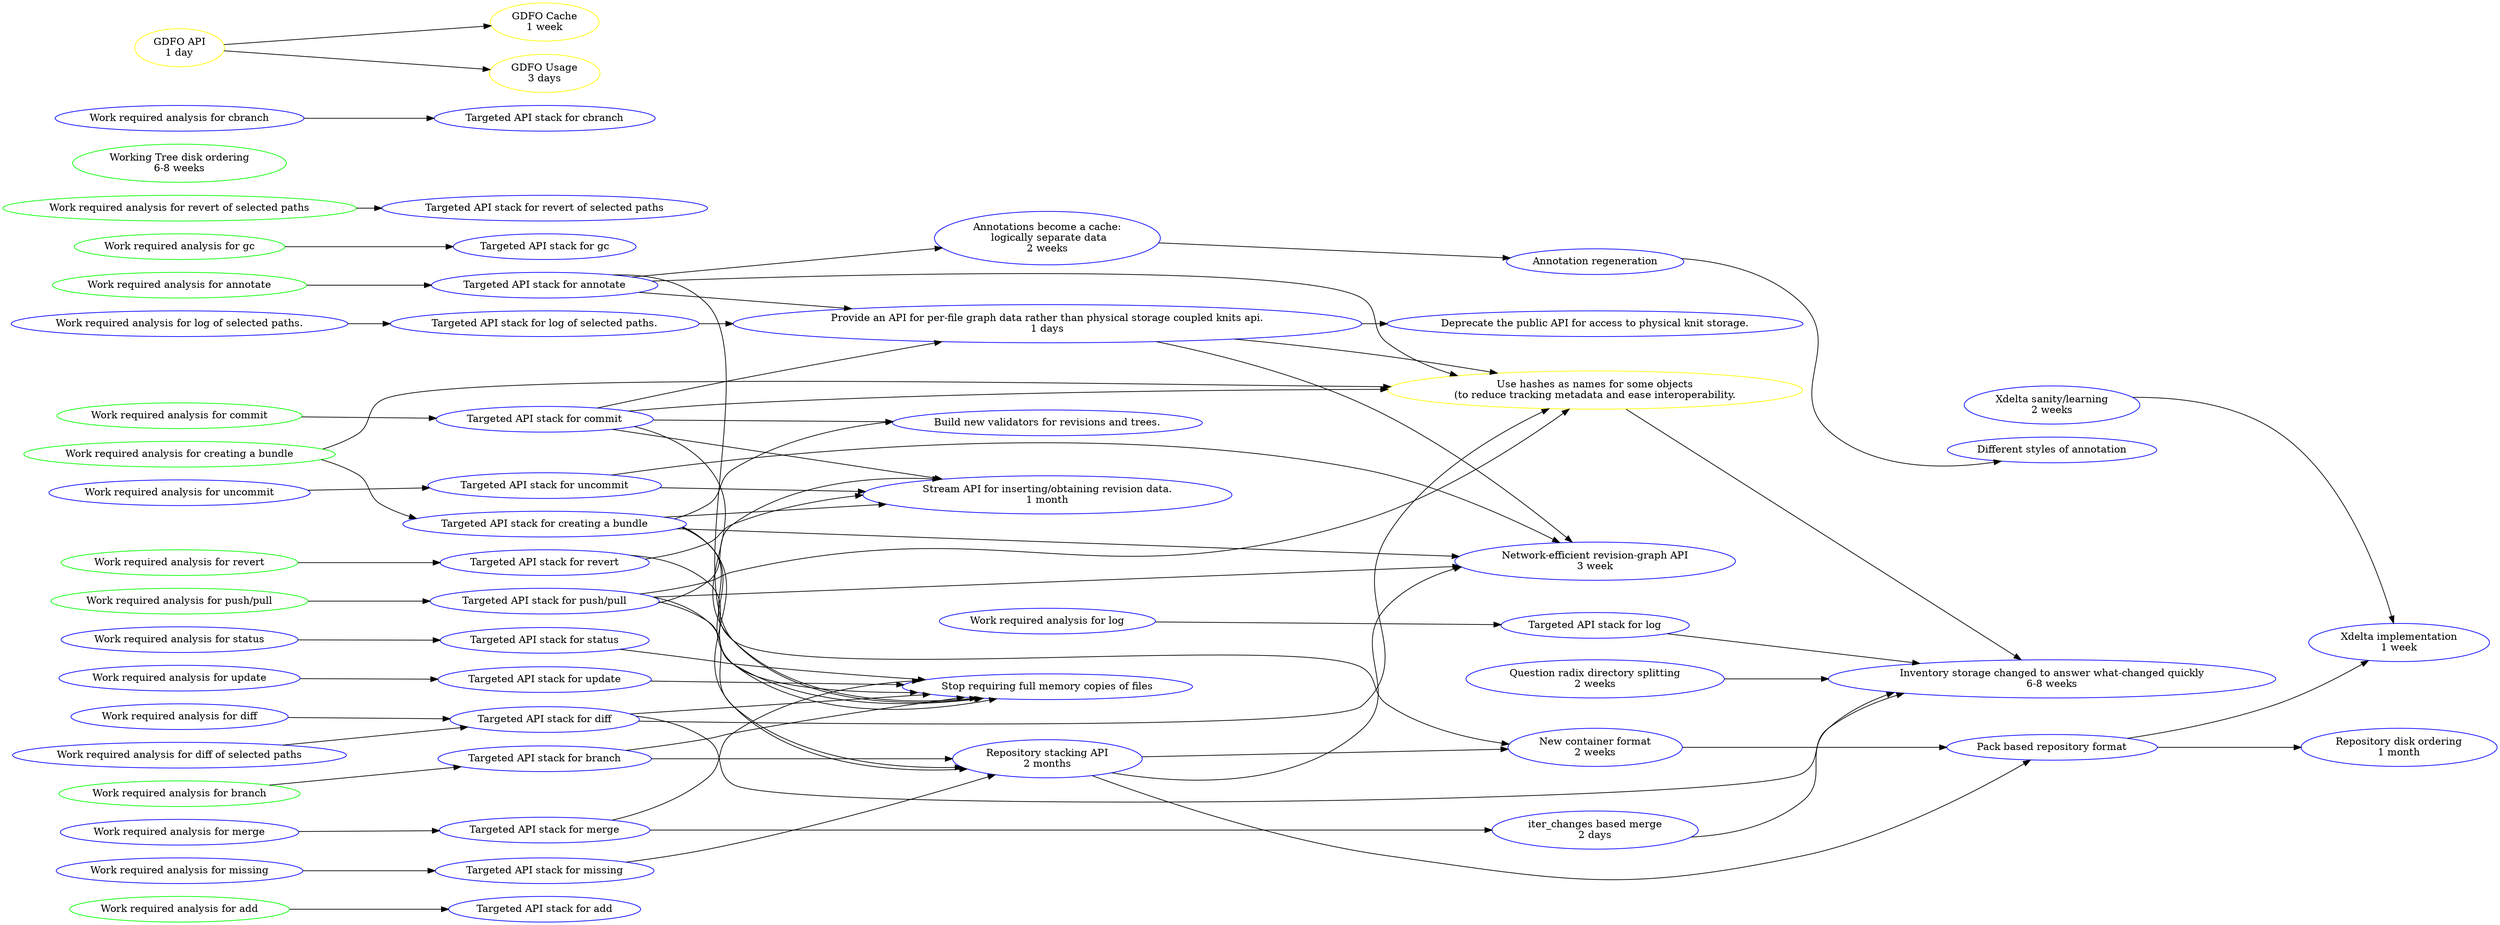 /* ESTIMATES ARE VERY ROUGH APPROXIMATIONS */
strict digraph performance {
  rankdir=LR
  /* completed node list */
  node[color="green"];
  add_analysis[label="Work required analysis for add"];
  annotate_analysis[label="Work required analysis for annotate"];
  branch_analysis[label="Work required analysis for branch"];
  bundle_analysis[label="Work required analysis for creating a bundle"];
  commit_analysis[label="Work required analysis for commit"];
  fetch_analysis[label="Work required analysis for push/pull"];
  gc_analysis[label="Work required analysis for gc"];
  revert_analysis[label="Work required analysis for revert"];
  revert_path_analysis[label="Work required analysis for revert of selected paths"];
  wt_disk_order[label="Working Tree disk ordering\n6-8 weeks"];

  /* uncompleted node list - add new tasks here */
  node[color="blue"];
  status_analysis[label="Work required analysis for status"];
  log_analysis[label="Work required analysis for log"];
  log_path_analysis[label="Work required analysis for log of selected paths."];
  diff_analysis[label="Work required analysis for diff"];
  diff_path_analysis[label="Work required analysis for diff of selected paths"];
  merge_analysis[label="Work required analysis for merge"];
  uncommit_analysis[label="Work required analysis for uncommit"];
  missing_analysis[label="Work required analysis for missing"];
  update_analysis[label="Work required analysis for update"];
  cbranch_analysis[label="Work required analysis for cbranch"];

  add_api_stack[label="Targeted API stack for add"];
  branch_api_stack[label="Targeted API stack for branch"];
  bundle_api_stack[label="Targeted API stack for creating a bundle"];
  annotate_api_stack[label="Targeted API stack for annotate"];
  status_api_stack[label="Targeted API stack for status"];
  commit_api_stack[label="Targeted API stack for commit"];
  fetch_api_stack[label="Targeted API stack for push/pull"];
  log_api_stack[label="Targeted API stack for log"];
  log_path_api_stack[label="Targeted API stack for log of selected paths."];
  diff_api_stack[label="Targeted API stack for diff"];
  gc_api_stack[label="Targeted API stack for gc"];
  revert_api_stack[label="Targeted API stack for revert"];
  revert_path_api_stack[label="Targeted API stack for revert of selected paths"];
  merge_api_stack[label="Targeted API stack for merge"];
  uncommit_api_stack[label="Targeted API stack for uncommit"];
  missing_api_stack[label="Targeted API stack for missing"];
  update_api_stack[label="Targeted API stack for update"];
  cbranch_api_stack[label="Targeted API stack for cbranch"];

  data_collation[label="Stream API for inserting/obtaining revision data.\n1 month"];
  repository_stacking[label="Repository stacking API\n2 months"];
  new_container[label="New container format\n2 weeks"]
  xdelta[label="Xdelta sanity/learning\n2 weeks"];
  xdelta_imp[label="Xdelta implementation\n1 week"];
  q_splitting[label="Question radix directory splitting\n2 weeks"];
  i_splitting[label="Inventory storage changed to answer what-changed quickly\n6-8 weeks"]
  per_file_graph[label="Provide an API for per-file graph data rather than physical storage coupled knits api.\n1 days"];
  deprecate_versionedfile_api[label="Deprecate the public API for access to physical knit storage."];
  anno_cache[label="Annotations become a cache:\n logically separate data\n2 weeks"]
  anno_regen[label="Annotation regeneration\n"];
  anno_kinds[label="Different styles of annotation"];
  memory_copies[label="Stop requiring full memory copies of files"];
  repo_disk_order[label="Repository disk ordering\n1 month"];
  pack_repository[label="Pack based repository format"];
  graph_api[label="Network-efficient revision-graph API\n3 week"];
  iter_merge[label="iter_changes based merge\n2 days"];
  validators[label="Build new validators for revisions and trees."];

  /* under discussion/optional */
  node[color="yellow"];
  hash_names[label="Use hashes as names for some objects\n(to reduce tracking metadata and ease interoperability."];
  gdfo_api[label="GDFO API\n1 day"];
  gdfo_cache[label="GDFO Cache\n1 week"];
  gdfo_usage[label="GDFO Usage\n3 days"];

  /* dependencies */
  gc_analysis -> gc_api_stack;
  gdfo_api -> gdfo_cache;
  gdfo_api -> gdfo_usage;
  xdelta -> xdelta_imp;
  q_splitting -> i_splitting;
  per_file_graph -> deprecate_versionedfile_api;
  anno_regen -> anno_kinds;
  anno_cache -> anno_regen;
  add_analysis -> add_api_stack;
  annotate_analysis -> annotate_api_stack -> anno_cache;
  annotate_api_stack -> per_file_graph -> graph_api;
  annotate_api_stack -> memory_copies;
  annotate_api_stack -> hash_names;
  branch_analysis -> branch_api_stack -> repository_stacking;
  branch_api_stack -> memory_copies;
  bundle_analysis -> bundle_api_stack -> data_collation;
  bundle_api_stack -> repository_stacking;
  bundle_api_stack -> validators;
  bundle_api_stack -> graph_api;
  bundle_api_stack -> memory_copies;
  bundle_api_stack -> new_container;
  bundle_analysis -> hash_names;
  cbranch_analysis -> cbranch_api_stack;
  commit_analysis -> commit_api_stack -> data_collation;
  commit_api_stack -> per_file_graph;
  commit_api_stack -> validators;
  commit_api_stack -> memory_copies;
  commit_api_stack -> hash_names;
  diff_analysis -> diff_api_stack;
  diff_api_stack -> memory_copies;
  diff_path_analysis -> diff_api_stack -> i_splitting;
  diff_api_stack -> hash_names;
  fetch_analysis -> fetch_api_stack -> data_collation;
  fetch_api_stack -> repository_stacking;
  fetch_api_stack -> graph_api;
  fetch_api_stack -> memory_copies;
  fetch_api_stack -> hash_names;
  repository_stacking -> graph_api;
  hash_names -> i_splitting;
  log_analysis -> log_api_stack -> i_splitting;
  log_path_analysis -> log_path_api_stack;
  log_path_api_stack -> per_file_graph;
  merge_analysis -> merge_api_stack -> iter_merge -> i_splitting;
  merge_api_stack -> memory_copies;
  missing_analysis -> missing_api_stack -> repository_stacking;
  new_container -> pack_repository;
  pack_repository -> xdelta_imp;
  pack_repository -> repo_disk_order;
  per_file_graph -> hash_names;
  repository_stacking -> pack_repository;
  repository_stacking -> new_container;
  revert_analysis -> revert_api_stack -> data_collation;
  revert_path_analysis -> revert_path_api_stack;
  revert_api_stack -> memory_copies;
  status_analysis -> status_api_stack;
  status_api_stack -> memory_copies;
  uncommit_analysis -> uncommit_api_stack -> data_collation;
  uncommit_api_stack -> graph_api;
  update_analysis -> update_api_stack;
  update_api_stack -> memory_copies;
}
